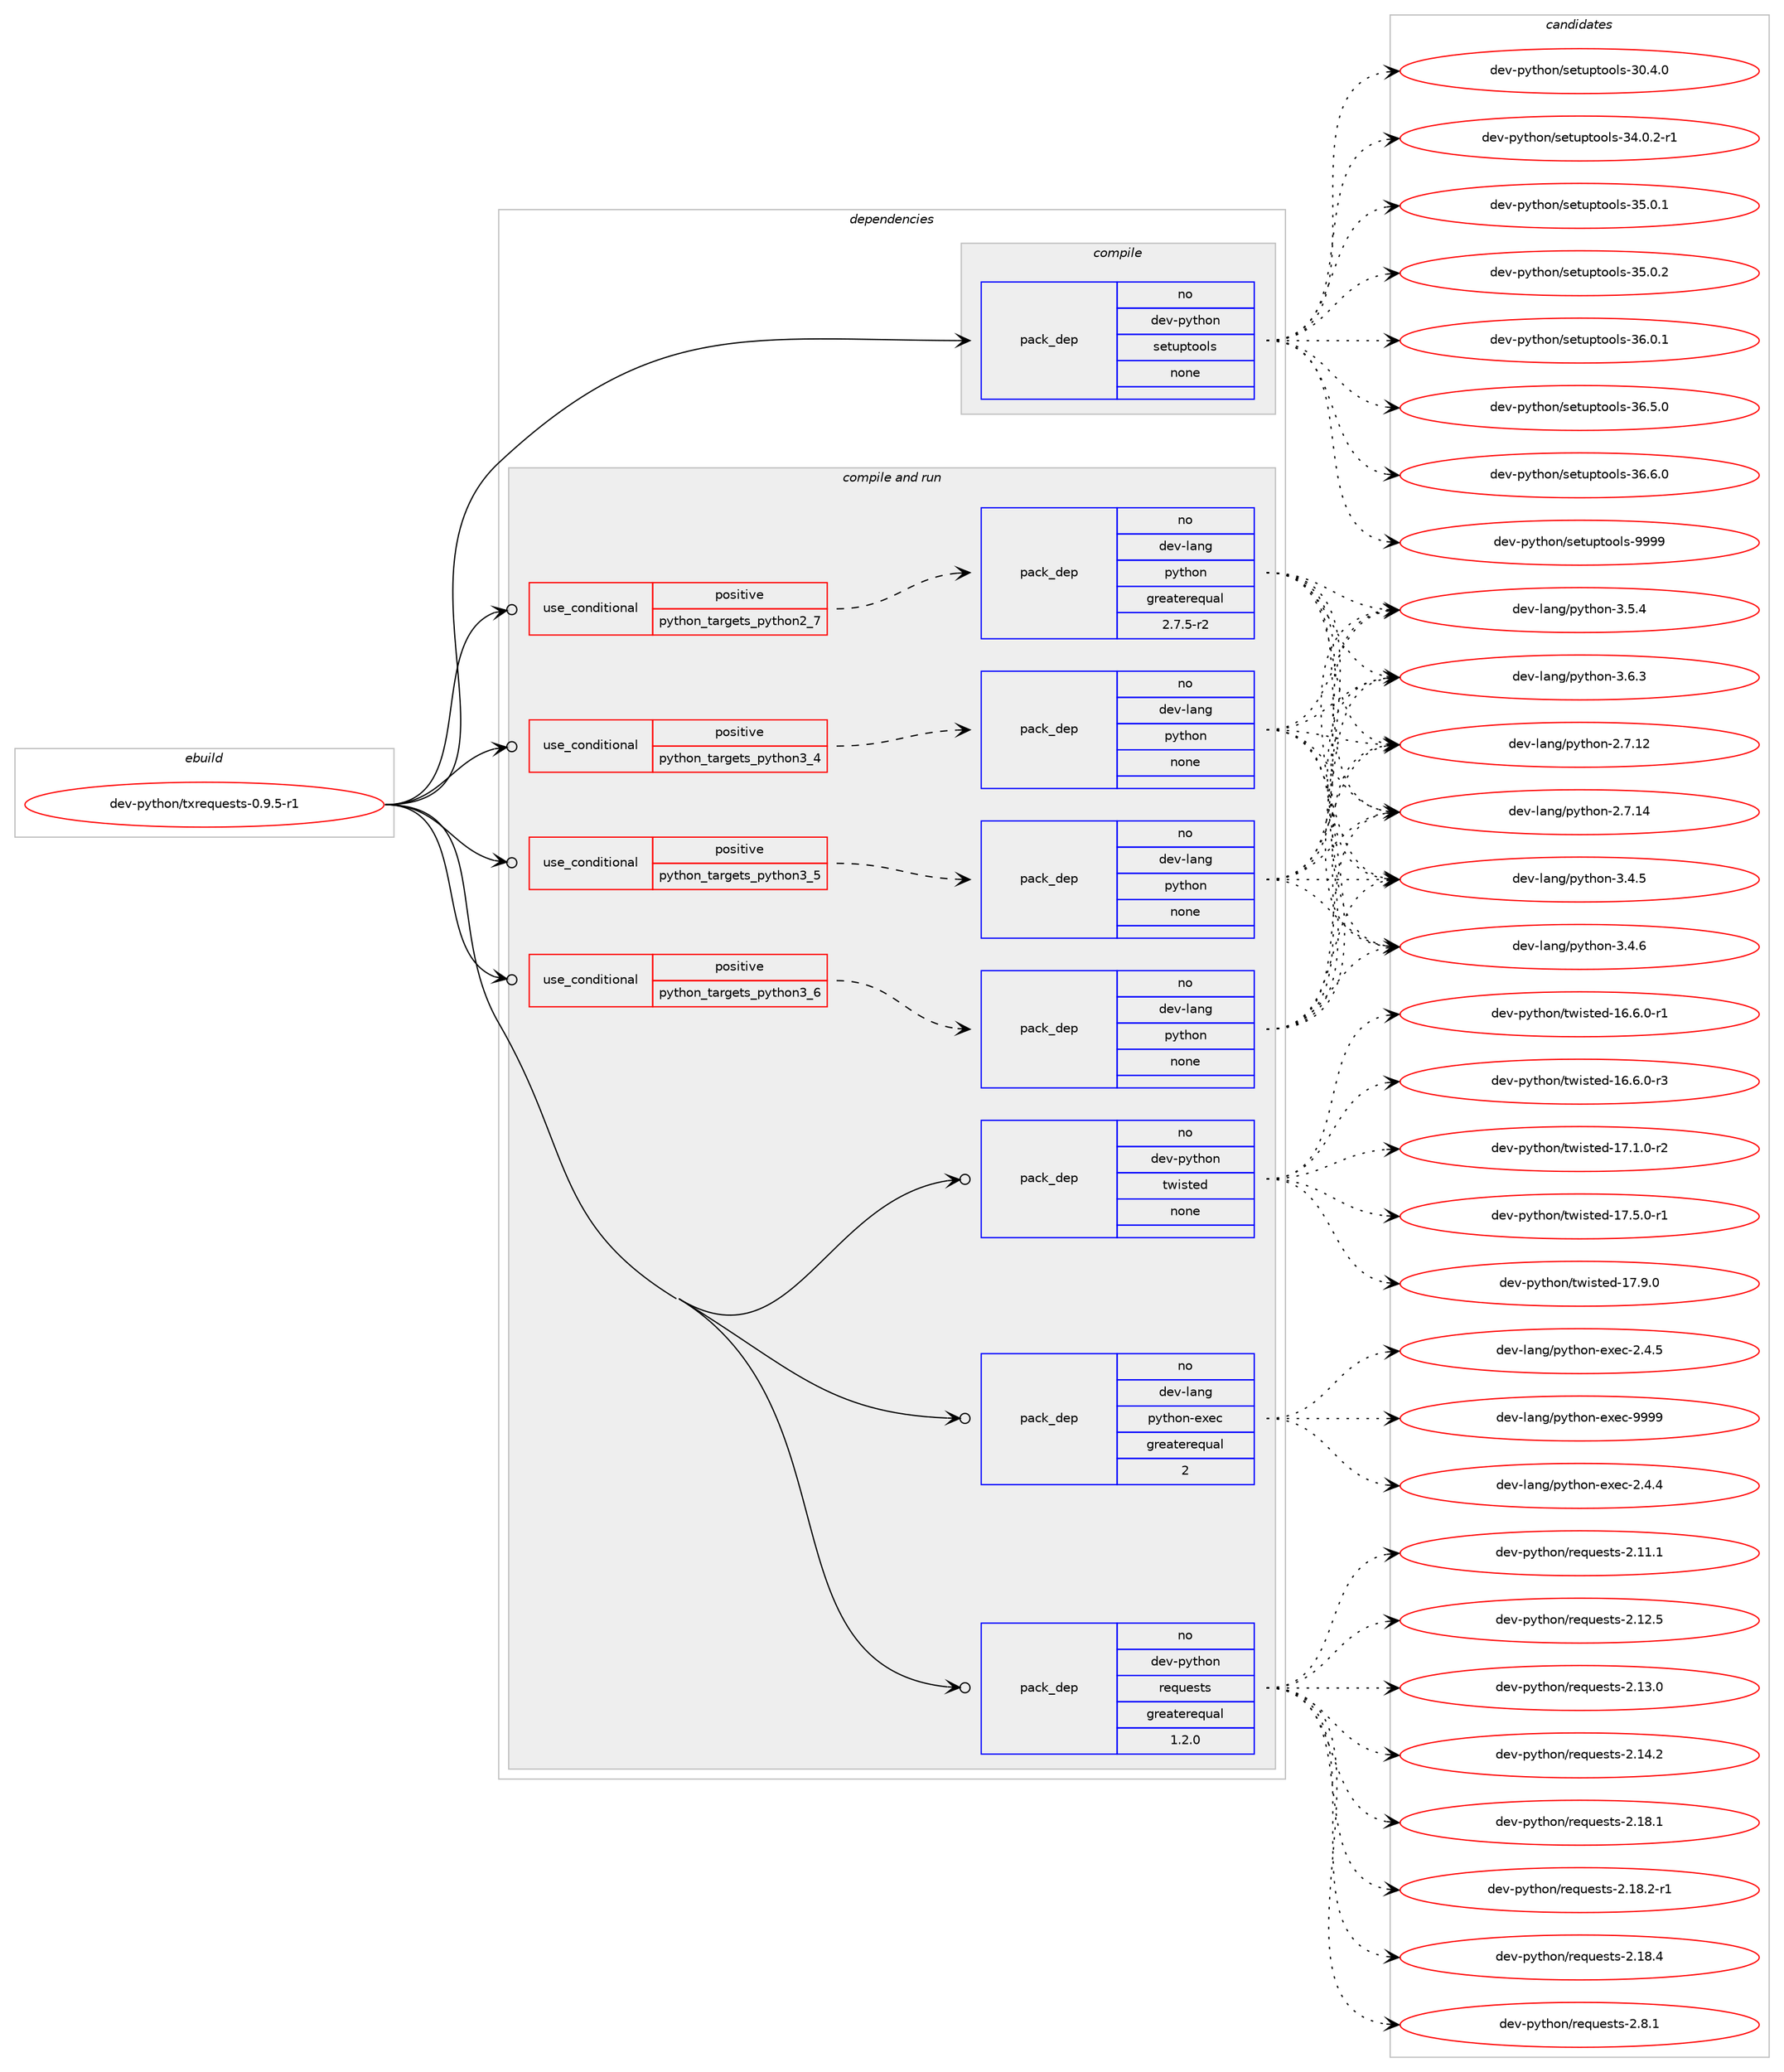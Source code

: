 digraph prolog {

# *************
# Graph options
# *************

newrank=true;
concentrate=true;
compound=true;
graph [rankdir=LR,fontname=Helvetica,fontsize=10,ranksep=1.5];#, ranksep=2.5, nodesep=0.2];
edge  [arrowhead=vee];
node  [fontname=Helvetica,fontsize=10];

# **********
# The ebuild
# **********

subgraph cluster_leftcol {
color=gray;
rank=same;
label=<<i>ebuild</i>>;
id [label="dev-python/txrequests-0.9.5-r1", color=red, width=4, href="../dev-python/txrequests-0.9.5-r1.svg"];
}

# ****************
# The dependencies
# ****************

subgraph cluster_midcol {
color=gray;
label=<<i>dependencies</i>>;
subgraph cluster_compile {
fillcolor="#eeeeee";
style=filled;
label=<<i>compile</i>>;
subgraph pack144895 {
dependency192033 [label=<<TABLE BORDER="0" CELLBORDER="1" CELLSPACING="0" CELLPADDING="4" WIDTH="220"><TR><TD ROWSPAN="6" CELLPADDING="30">pack_dep</TD></TR><TR><TD WIDTH="110">no</TD></TR><TR><TD>dev-python</TD></TR><TR><TD>setuptools</TD></TR><TR><TD>none</TD></TR><TR><TD></TD></TR></TABLE>>, shape=none, color=blue];
}
id:e -> dependency192033:w [weight=20,style="solid",arrowhead="vee"];
}
subgraph cluster_compileandrun {
fillcolor="#eeeeee";
style=filled;
label=<<i>compile and run</i>>;
subgraph cond43177 {
dependency192034 [label=<<TABLE BORDER="0" CELLBORDER="1" CELLSPACING="0" CELLPADDING="4"><TR><TD ROWSPAN="3" CELLPADDING="10">use_conditional</TD></TR><TR><TD>positive</TD></TR><TR><TD>python_targets_python2_7</TD></TR></TABLE>>, shape=none, color=red];
subgraph pack144896 {
dependency192035 [label=<<TABLE BORDER="0" CELLBORDER="1" CELLSPACING="0" CELLPADDING="4" WIDTH="220"><TR><TD ROWSPAN="6" CELLPADDING="30">pack_dep</TD></TR><TR><TD WIDTH="110">no</TD></TR><TR><TD>dev-lang</TD></TR><TR><TD>python</TD></TR><TR><TD>greaterequal</TD></TR><TR><TD>2.7.5-r2</TD></TR></TABLE>>, shape=none, color=blue];
}
dependency192034:e -> dependency192035:w [weight=20,style="dashed",arrowhead="vee"];
}
id:e -> dependency192034:w [weight=20,style="solid",arrowhead="odotvee"];
subgraph cond43178 {
dependency192036 [label=<<TABLE BORDER="0" CELLBORDER="1" CELLSPACING="0" CELLPADDING="4"><TR><TD ROWSPAN="3" CELLPADDING="10">use_conditional</TD></TR><TR><TD>positive</TD></TR><TR><TD>python_targets_python3_4</TD></TR></TABLE>>, shape=none, color=red];
subgraph pack144897 {
dependency192037 [label=<<TABLE BORDER="0" CELLBORDER="1" CELLSPACING="0" CELLPADDING="4" WIDTH="220"><TR><TD ROWSPAN="6" CELLPADDING="30">pack_dep</TD></TR><TR><TD WIDTH="110">no</TD></TR><TR><TD>dev-lang</TD></TR><TR><TD>python</TD></TR><TR><TD>none</TD></TR><TR><TD></TD></TR></TABLE>>, shape=none, color=blue];
}
dependency192036:e -> dependency192037:w [weight=20,style="dashed",arrowhead="vee"];
}
id:e -> dependency192036:w [weight=20,style="solid",arrowhead="odotvee"];
subgraph cond43179 {
dependency192038 [label=<<TABLE BORDER="0" CELLBORDER="1" CELLSPACING="0" CELLPADDING="4"><TR><TD ROWSPAN="3" CELLPADDING="10">use_conditional</TD></TR><TR><TD>positive</TD></TR><TR><TD>python_targets_python3_5</TD></TR></TABLE>>, shape=none, color=red];
subgraph pack144898 {
dependency192039 [label=<<TABLE BORDER="0" CELLBORDER="1" CELLSPACING="0" CELLPADDING="4" WIDTH="220"><TR><TD ROWSPAN="6" CELLPADDING="30">pack_dep</TD></TR><TR><TD WIDTH="110">no</TD></TR><TR><TD>dev-lang</TD></TR><TR><TD>python</TD></TR><TR><TD>none</TD></TR><TR><TD></TD></TR></TABLE>>, shape=none, color=blue];
}
dependency192038:e -> dependency192039:w [weight=20,style="dashed",arrowhead="vee"];
}
id:e -> dependency192038:w [weight=20,style="solid",arrowhead="odotvee"];
subgraph cond43180 {
dependency192040 [label=<<TABLE BORDER="0" CELLBORDER="1" CELLSPACING="0" CELLPADDING="4"><TR><TD ROWSPAN="3" CELLPADDING="10">use_conditional</TD></TR><TR><TD>positive</TD></TR><TR><TD>python_targets_python3_6</TD></TR></TABLE>>, shape=none, color=red];
subgraph pack144899 {
dependency192041 [label=<<TABLE BORDER="0" CELLBORDER="1" CELLSPACING="0" CELLPADDING="4" WIDTH="220"><TR><TD ROWSPAN="6" CELLPADDING="30">pack_dep</TD></TR><TR><TD WIDTH="110">no</TD></TR><TR><TD>dev-lang</TD></TR><TR><TD>python</TD></TR><TR><TD>none</TD></TR><TR><TD></TD></TR></TABLE>>, shape=none, color=blue];
}
dependency192040:e -> dependency192041:w [weight=20,style="dashed",arrowhead="vee"];
}
id:e -> dependency192040:w [weight=20,style="solid",arrowhead="odotvee"];
subgraph pack144900 {
dependency192042 [label=<<TABLE BORDER="0" CELLBORDER="1" CELLSPACING="0" CELLPADDING="4" WIDTH="220"><TR><TD ROWSPAN="6" CELLPADDING="30">pack_dep</TD></TR><TR><TD WIDTH="110">no</TD></TR><TR><TD>dev-lang</TD></TR><TR><TD>python-exec</TD></TR><TR><TD>greaterequal</TD></TR><TR><TD>2</TD></TR></TABLE>>, shape=none, color=blue];
}
id:e -> dependency192042:w [weight=20,style="solid",arrowhead="odotvee"];
subgraph pack144901 {
dependency192043 [label=<<TABLE BORDER="0" CELLBORDER="1" CELLSPACING="0" CELLPADDING="4" WIDTH="220"><TR><TD ROWSPAN="6" CELLPADDING="30">pack_dep</TD></TR><TR><TD WIDTH="110">no</TD></TR><TR><TD>dev-python</TD></TR><TR><TD>requests</TD></TR><TR><TD>greaterequal</TD></TR><TR><TD>1.2.0</TD></TR></TABLE>>, shape=none, color=blue];
}
id:e -> dependency192043:w [weight=20,style="solid",arrowhead="odotvee"];
subgraph pack144902 {
dependency192044 [label=<<TABLE BORDER="0" CELLBORDER="1" CELLSPACING="0" CELLPADDING="4" WIDTH="220"><TR><TD ROWSPAN="6" CELLPADDING="30">pack_dep</TD></TR><TR><TD WIDTH="110">no</TD></TR><TR><TD>dev-python</TD></TR><TR><TD>twisted</TD></TR><TR><TD>none</TD></TR><TR><TD></TD></TR></TABLE>>, shape=none, color=blue];
}
id:e -> dependency192044:w [weight=20,style="solid",arrowhead="odotvee"];
}
subgraph cluster_run {
fillcolor="#eeeeee";
style=filled;
label=<<i>run</i>>;
}
}

# **************
# The candidates
# **************

subgraph cluster_choices {
rank=same;
color=gray;
label=<<i>candidates</i>>;

subgraph choice144895 {
color=black;
nodesep=1;
choice100101118451121211161041111104711510111611711211611111110811545514846524648 [label="dev-python/setuptools-30.4.0", color=red, width=4,href="../dev-python/setuptools-30.4.0.svg"];
choice1001011184511212111610411111047115101116117112116111111108115455152464846504511449 [label="dev-python/setuptools-34.0.2-r1", color=red, width=4,href="../dev-python/setuptools-34.0.2-r1.svg"];
choice100101118451121211161041111104711510111611711211611111110811545515346484649 [label="dev-python/setuptools-35.0.1", color=red, width=4,href="../dev-python/setuptools-35.0.1.svg"];
choice100101118451121211161041111104711510111611711211611111110811545515346484650 [label="dev-python/setuptools-35.0.2", color=red, width=4,href="../dev-python/setuptools-35.0.2.svg"];
choice100101118451121211161041111104711510111611711211611111110811545515446484649 [label="dev-python/setuptools-36.0.1", color=red, width=4,href="../dev-python/setuptools-36.0.1.svg"];
choice100101118451121211161041111104711510111611711211611111110811545515446534648 [label="dev-python/setuptools-36.5.0", color=red, width=4,href="../dev-python/setuptools-36.5.0.svg"];
choice100101118451121211161041111104711510111611711211611111110811545515446544648 [label="dev-python/setuptools-36.6.0", color=red, width=4,href="../dev-python/setuptools-36.6.0.svg"];
choice10010111845112121116104111110471151011161171121161111111081154557575757 [label="dev-python/setuptools-9999", color=red, width=4,href="../dev-python/setuptools-9999.svg"];
dependency192033:e -> choice100101118451121211161041111104711510111611711211611111110811545514846524648:w [style=dotted,weight="100"];
dependency192033:e -> choice1001011184511212111610411111047115101116117112116111111108115455152464846504511449:w [style=dotted,weight="100"];
dependency192033:e -> choice100101118451121211161041111104711510111611711211611111110811545515346484649:w [style=dotted,weight="100"];
dependency192033:e -> choice100101118451121211161041111104711510111611711211611111110811545515346484650:w [style=dotted,weight="100"];
dependency192033:e -> choice100101118451121211161041111104711510111611711211611111110811545515446484649:w [style=dotted,weight="100"];
dependency192033:e -> choice100101118451121211161041111104711510111611711211611111110811545515446534648:w [style=dotted,weight="100"];
dependency192033:e -> choice100101118451121211161041111104711510111611711211611111110811545515446544648:w [style=dotted,weight="100"];
dependency192033:e -> choice10010111845112121116104111110471151011161171121161111111081154557575757:w [style=dotted,weight="100"];
}
subgraph choice144896 {
color=black;
nodesep=1;
choice10010111845108971101034711212111610411111045504655464950 [label="dev-lang/python-2.7.12", color=red, width=4,href="../dev-lang/python-2.7.12.svg"];
choice10010111845108971101034711212111610411111045504655464952 [label="dev-lang/python-2.7.14", color=red, width=4,href="../dev-lang/python-2.7.14.svg"];
choice100101118451089711010347112121116104111110455146524653 [label="dev-lang/python-3.4.5", color=red, width=4,href="../dev-lang/python-3.4.5.svg"];
choice100101118451089711010347112121116104111110455146524654 [label="dev-lang/python-3.4.6", color=red, width=4,href="../dev-lang/python-3.4.6.svg"];
choice100101118451089711010347112121116104111110455146534652 [label="dev-lang/python-3.5.4", color=red, width=4,href="../dev-lang/python-3.5.4.svg"];
choice100101118451089711010347112121116104111110455146544651 [label="dev-lang/python-3.6.3", color=red, width=4,href="../dev-lang/python-3.6.3.svg"];
dependency192035:e -> choice10010111845108971101034711212111610411111045504655464950:w [style=dotted,weight="100"];
dependency192035:e -> choice10010111845108971101034711212111610411111045504655464952:w [style=dotted,weight="100"];
dependency192035:e -> choice100101118451089711010347112121116104111110455146524653:w [style=dotted,weight="100"];
dependency192035:e -> choice100101118451089711010347112121116104111110455146524654:w [style=dotted,weight="100"];
dependency192035:e -> choice100101118451089711010347112121116104111110455146534652:w [style=dotted,weight="100"];
dependency192035:e -> choice100101118451089711010347112121116104111110455146544651:w [style=dotted,weight="100"];
}
subgraph choice144897 {
color=black;
nodesep=1;
choice10010111845108971101034711212111610411111045504655464950 [label="dev-lang/python-2.7.12", color=red, width=4,href="../dev-lang/python-2.7.12.svg"];
choice10010111845108971101034711212111610411111045504655464952 [label="dev-lang/python-2.7.14", color=red, width=4,href="../dev-lang/python-2.7.14.svg"];
choice100101118451089711010347112121116104111110455146524653 [label="dev-lang/python-3.4.5", color=red, width=4,href="../dev-lang/python-3.4.5.svg"];
choice100101118451089711010347112121116104111110455146524654 [label="dev-lang/python-3.4.6", color=red, width=4,href="../dev-lang/python-3.4.6.svg"];
choice100101118451089711010347112121116104111110455146534652 [label="dev-lang/python-3.5.4", color=red, width=4,href="../dev-lang/python-3.5.4.svg"];
choice100101118451089711010347112121116104111110455146544651 [label="dev-lang/python-3.6.3", color=red, width=4,href="../dev-lang/python-3.6.3.svg"];
dependency192037:e -> choice10010111845108971101034711212111610411111045504655464950:w [style=dotted,weight="100"];
dependency192037:e -> choice10010111845108971101034711212111610411111045504655464952:w [style=dotted,weight="100"];
dependency192037:e -> choice100101118451089711010347112121116104111110455146524653:w [style=dotted,weight="100"];
dependency192037:e -> choice100101118451089711010347112121116104111110455146524654:w [style=dotted,weight="100"];
dependency192037:e -> choice100101118451089711010347112121116104111110455146534652:w [style=dotted,weight="100"];
dependency192037:e -> choice100101118451089711010347112121116104111110455146544651:w [style=dotted,weight="100"];
}
subgraph choice144898 {
color=black;
nodesep=1;
choice10010111845108971101034711212111610411111045504655464950 [label="dev-lang/python-2.7.12", color=red, width=4,href="../dev-lang/python-2.7.12.svg"];
choice10010111845108971101034711212111610411111045504655464952 [label="dev-lang/python-2.7.14", color=red, width=4,href="../dev-lang/python-2.7.14.svg"];
choice100101118451089711010347112121116104111110455146524653 [label="dev-lang/python-3.4.5", color=red, width=4,href="../dev-lang/python-3.4.5.svg"];
choice100101118451089711010347112121116104111110455146524654 [label="dev-lang/python-3.4.6", color=red, width=4,href="../dev-lang/python-3.4.6.svg"];
choice100101118451089711010347112121116104111110455146534652 [label="dev-lang/python-3.5.4", color=red, width=4,href="../dev-lang/python-3.5.4.svg"];
choice100101118451089711010347112121116104111110455146544651 [label="dev-lang/python-3.6.3", color=red, width=4,href="../dev-lang/python-3.6.3.svg"];
dependency192039:e -> choice10010111845108971101034711212111610411111045504655464950:w [style=dotted,weight="100"];
dependency192039:e -> choice10010111845108971101034711212111610411111045504655464952:w [style=dotted,weight="100"];
dependency192039:e -> choice100101118451089711010347112121116104111110455146524653:w [style=dotted,weight="100"];
dependency192039:e -> choice100101118451089711010347112121116104111110455146524654:w [style=dotted,weight="100"];
dependency192039:e -> choice100101118451089711010347112121116104111110455146534652:w [style=dotted,weight="100"];
dependency192039:e -> choice100101118451089711010347112121116104111110455146544651:w [style=dotted,weight="100"];
}
subgraph choice144899 {
color=black;
nodesep=1;
choice10010111845108971101034711212111610411111045504655464950 [label="dev-lang/python-2.7.12", color=red, width=4,href="../dev-lang/python-2.7.12.svg"];
choice10010111845108971101034711212111610411111045504655464952 [label="dev-lang/python-2.7.14", color=red, width=4,href="../dev-lang/python-2.7.14.svg"];
choice100101118451089711010347112121116104111110455146524653 [label="dev-lang/python-3.4.5", color=red, width=4,href="../dev-lang/python-3.4.5.svg"];
choice100101118451089711010347112121116104111110455146524654 [label="dev-lang/python-3.4.6", color=red, width=4,href="../dev-lang/python-3.4.6.svg"];
choice100101118451089711010347112121116104111110455146534652 [label="dev-lang/python-3.5.4", color=red, width=4,href="../dev-lang/python-3.5.4.svg"];
choice100101118451089711010347112121116104111110455146544651 [label="dev-lang/python-3.6.3", color=red, width=4,href="../dev-lang/python-3.6.3.svg"];
dependency192041:e -> choice10010111845108971101034711212111610411111045504655464950:w [style=dotted,weight="100"];
dependency192041:e -> choice10010111845108971101034711212111610411111045504655464952:w [style=dotted,weight="100"];
dependency192041:e -> choice100101118451089711010347112121116104111110455146524653:w [style=dotted,weight="100"];
dependency192041:e -> choice100101118451089711010347112121116104111110455146524654:w [style=dotted,weight="100"];
dependency192041:e -> choice100101118451089711010347112121116104111110455146534652:w [style=dotted,weight="100"];
dependency192041:e -> choice100101118451089711010347112121116104111110455146544651:w [style=dotted,weight="100"];
}
subgraph choice144900 {
color=black;
nodesep=1;
choice1001011184510897110103471121211161041111104510112010199455046524652 [label="dev-lang/python-exec-2.4.4", color=red, width=4,href="../dev-lang/python-exec-2.4.4.svg"];
choice1001011184510897110103471121211161041111104510112010199455046524653 [label="dev-lang/python-exec-2.4.5", color=red, width=4,href="../dev-lang/python-exec-2.4.5.svg"];
choice10010111845108971101034711212111610411111045101120101994557575757 [label="dev-lang/python-exec-9999", color=red, width=4,href="../dev-lang/python-exec-9999.svg"];
dependency192042:e -> choice1001011184510897110103471121211161041111104510112010199455046524652:w [style=dotted,weight="100"];
dependency192042:e -> choice1001011184510897110103471121211161041111104510112010199455046524653:w [style=dotted,weight="100"];
dependency192042:e -> choice10010111845108971101034711212111610411111045101120101994557575757:w [style=dotted,weight="100"];
}
subgraph choice144901 {
color=black;
nodesep=1;
choice100101118451121211161041111104711410111311710111511611545504649494649 [label="dev-python/requests-2.11.1", color=red, width=4,href="../dev-python/requests-2.11.1.svg"];
choice100101118451121211161041111104711410111311710111511611545504649504653 [label="dev-python/requests-2.12.5", color=red, width=4,href="../dev-python/requests-2.12.5.svg"];
choice100101118451121211161041111104711410111311710111511611545504649514648 [label="dev-python/requests-2.13.0", color=red, width=4,href="../dev-python/requests-2.13.0.svg"];
choice100101118451121211161041111104711410111311710111511611545504649524650 [label="dev-python/requests-2.14.2", color=red, width=4,href="../dev-python/requests-2.14.2.svg"];
choice100101118451121211161041111104711410111311710111511611545504649564649 [label="dev-python/requests-2.18.1", color=red, width=4,href="../dev-python/requests-2.18.1.svg"];
choice1001011184511212111610411111047114101113117101115116115455046495646504511449 [label="dev-python/requests-2.18.2-r1", color=red, width=4,href="../dev-python/requests-2.18.2-r1.svg"];
choice100101118451121211161041111104711410111311710111511611545504649564652 [label="dev-python/requests-2.18.4", color=red, width=4,href="../dev-python/requests-2.18.4.svg"];
choice1001011184511212111610411111047114101113117101115116115455046564649 [label="dev-python/requests-2.8.1", color=red, width=4,href="../dev-python/requests-2.8.1.svg"];
dependency192043:e -> choice100101118451121211161041111104711410111311710111511611545504649494649:w [style=dotted,weight="100"];
dependency192043:e -> choice100101118451121211161041111104711410111311710111511611545504649504653:w [style=dotted,weight="100"];
dependency192043:e -> choice100101118451121211161041111104711410111311710111511611545504649514648:w [style=dotted,weight="100"];
dependency192043:e -> choice100101118451121211161041111104711410111311710111511611545504649524650:w [style=dotted,weight="100"];
dependency192043:e -> choice100101118451121211161041111104711410111311710111511611545504649564649:w [style=dotted,weight="100"];
dependency192043:e -> choice1001011184511212111610411111047114101113117101115116115455046495646504511449:w [style=dotted,weight="100"];
dependency192043:e -> choice100101118451121211161041111104711410111311710111511611545504649564652:w [style=dotted,weight="100"];
dependency192043:e -> choice1001011184511212111610411111047114101113117101115116115455046564649:w [style=dotted,weight="100"];
}
subgraph choice144902 {
color=black;
nodesep=1;
choice1001011184511212111610411111047116119105115116101100454954465446484511449 [label="dev-python/twisted-16.6.0-r1", color=red, width=4,href="../dev-python/twisted-16.6.0-r1.svg"];
choice1001011184511212111610411111047116119105115116101100454954465446484511451 [label="dev-python/twisted-16.6.0-r3", color=red, width=4,href="../dev-python/twisted-16.6.0-r3.svg"];
choice1001011184511212111610411111047116119105115116101100454955464946484511450 [label="dev-python/twisted-17.1.0-r2", color=red, width=4,href="../dev-python/twisted-17.1.0-r2.svg"];
choice1001011184511212111610411111047116119105115116101100454955465346484511449 [label="dev-python/twisted-17.5.0-r1", color=red, width=4,href="../dev-python/twisted-17.5.0-r1.svg"];
choice100101118451121211161041111104711611910511511610110045495546574648 [label="dev-python/twisted-17.9.0", color=red, width=4,href="../dev-python/twisted-17.9.0.svg"];
dependency192044:e -> choice1001011184511212111610411111047116119105115116101100454954465446484511449:w [style=dotted,weight="100"];
dependency192044:e -> choice1001011184511212111610411111047116119105115116101100454954465446484511451:w [style=dotted,weight="100"];
dependency192044:e -> choice1001011184511212111610411111047116119105115116101100454955464946484511450:w [style=dotted,weight="100"];
dependency192044:e -> choice1001011184511212111610411111047116119105115116101100454955465346484511449:w [style=dotted,weight="100"];
dependency192044:e -> choice100101118451121211161041111104711611910511511610110045495546574648:w [style=dotted,weight="100"];
}
}

}
